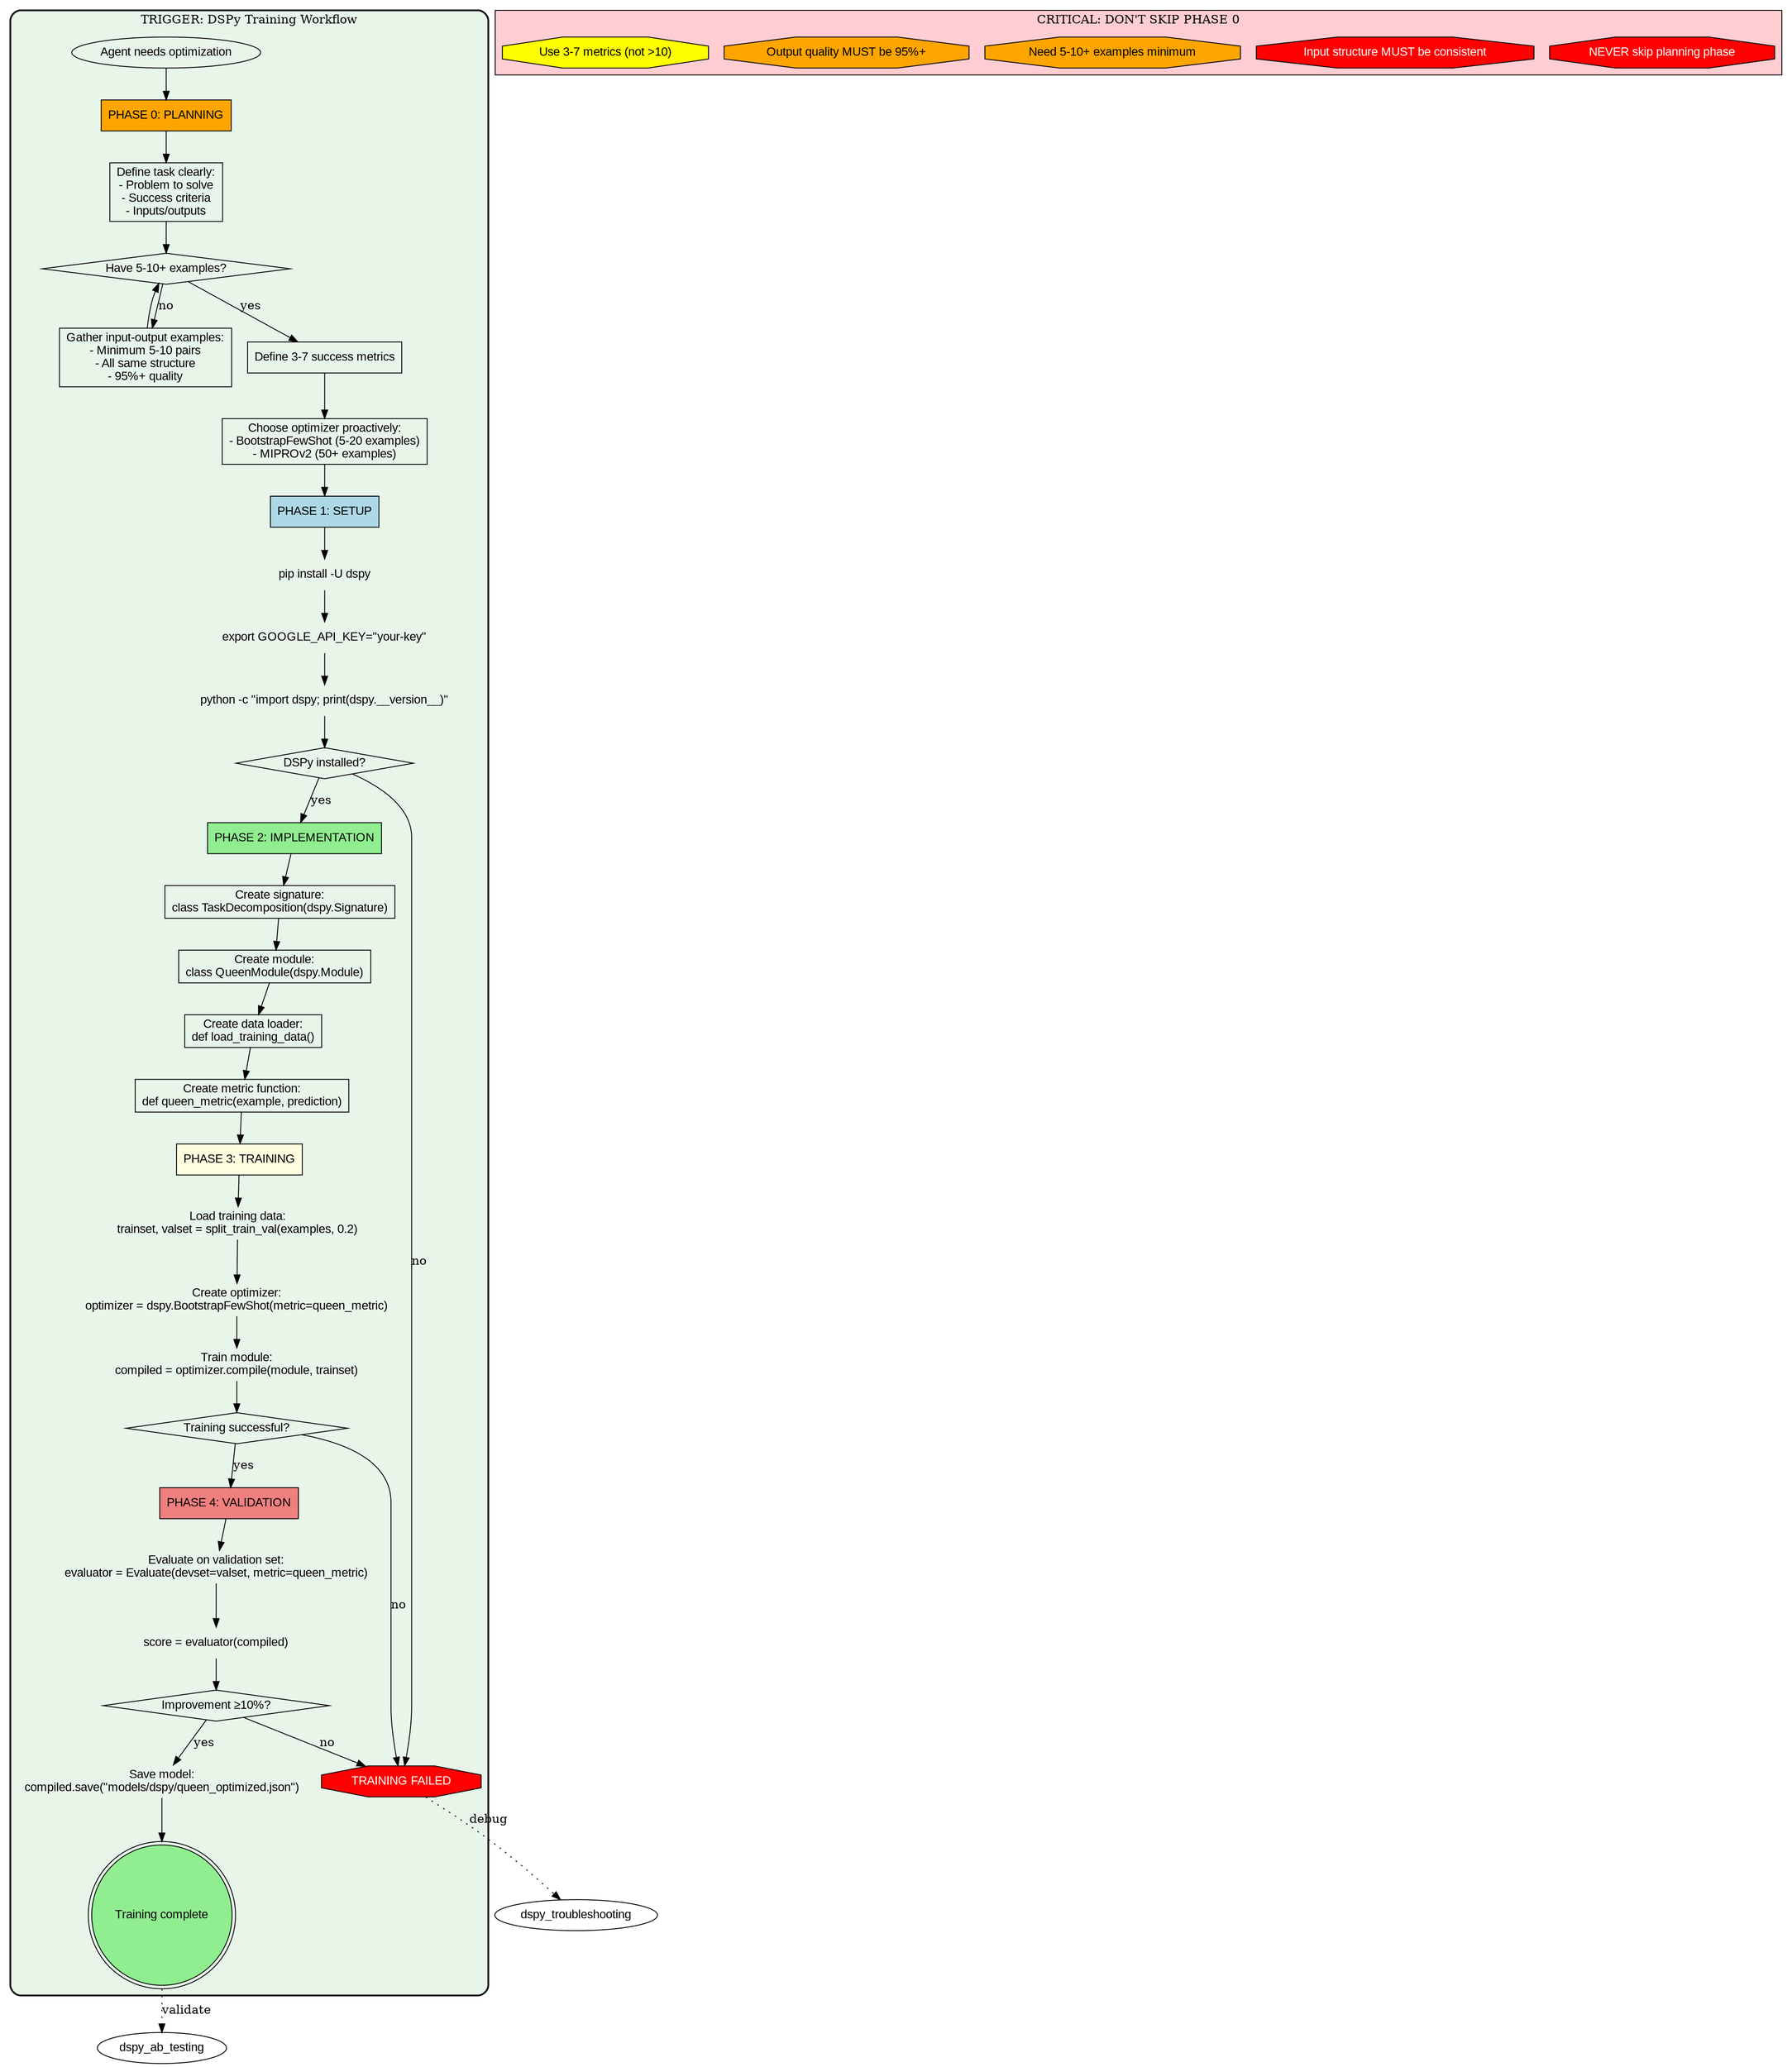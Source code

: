 digraph DSPY_TRAINING_WORKFLOW {
    // TRIGGER: Starting DSPy agent optimization
    // USE WHEN:
    //   - New agent needs optimization
    //   - Agent quality below 80%
    //   - Have 5-10+ training examples ready

    rankdir=TB;
    node [fontname="Arial"];

    subgraph cluster_dspy_training {
        label="TRIGGER: DSPy Training Workflow";
        style="rounded,bold";
        bgcolor="#e8f5e9";

        // Entry
        "Agent needs optimization" [shape=ellipse];

        // Phase 0: Planning (CRITICAL - BEFORE CODE)
        "PHASE 0: PLANNING" [shape=box, style=filled, fillcolor=orange];
        "Define task clearly:\n- Problem to solve\n- Success criteria\n- Inputs/outputs" [shape=box];
        "Have 5-10+ examples?" [shape=diamond];
        "Gather input-output examples:\n- Minimum 5-10 pairs\n- All same structure\n- 95%+ quality" [shape=box];
        "Define 3-7 success metrics" [shape=box];
        "Choose optimizer proactively:\n- BootstrapFewShot (5-20 examples)\n- MIPROv2 (50+ examples)" [shape=box];

        // Phase 1: Setup
        "PHASE 1: SETUP" [shape=box, style=filled, fillcolor=lightblue];
        "pip install -U dspy" [shape=plaintext];
        "export GOOGLE_API_KEY=\"your-key\"" [shape=plaintext];
        "python -c \"import dspy; print(dspy.__version__)\"" [shape=plaintext];
        "DSPy installed?" [shape=diamond];

        // Phase 2: Implementation
        "PHASE 2: IMPLEMENTATION" [shape=box, style=filled, fillcolor=lightgreen];
        "Create signature:\nclass TaskDecomposition(dspy.Signature)" [shape=box];
        "Create module:\nclass QueenModule(dspy.Module)" [shape=box];
        "Create data loader:\ndef load_training_data()" [shape=box];
        "Create metric function:\ndef queen_metric(example, prediction)" [shape=box];

        // Phase 3: Training
        "PHASE 3: TRAINING" [shape=box, style=filled, fillcolor=lightyellow];
        "Load training data:\ntrainset, valset = split_train_val(examples, 0.2)" [shape=plaintext];
        "Create optimizer:\noptimizer = dspy.BootstrapFewShot(metric=queen_metric)" [shape=plaintext];
        "Train module:\ncompiled = optimizer.compile(module, trainset)" [shape=plaintext];
        "Training successful?" [shape=diamond];

        // Phase 4: Validation
        "PHASE 4: VALIDATION" [shape=box, style=filled, fillcolor=lightcoral];
        "Evaluate on validation set:\nevaluator = Evaluate(devset=valset, metric=queen_metric)" [shape=plaintext];
        "score = evaluator(compiled)" [shape=plaintext];
        "Improvement ≥10%?" [shape=diamond];
        "Save model:\ncompiled.save(\"models/dspy/queen_optimized.json\")" [shape=plaintext];

        "Training complete" [shape=doublecircle, style=filled, fillcolor=lightgreen];
        "TRAINING FAILED" [shape=octagon, style=filled, fillcolor=red, fontcolor=white];

        // Flow
        "Agent needs optimization" -> "PHASE 0: PLANNING";
        "PHASE 0: PLANNING" -> "Define task clearly:\n- Problem to solve\n- Success criteria\n- Inputs/outputs";
        "Define task clearly:\n- Problem to solve\n- Success criteria\n- Inputs/outputs" -> "Have 5-10+ examples?";

        "Have 5-10+ examples?" -> "Define 3-7 success metrics" [label="yes"];
        "Have 5-10+ examples?" -> "Gather input-output examples:\n- Minimum 5-10 pairs\n- All same structure\n- 95%+ quality" [label="no"];
        "Gather input-output examples:\n- Minimum 5-10 pairs\n- All same structure\n- 95%+ quality" -> "Have 5-10+ examples?";

        "Define 3-7 success metrics" -> "Choose optimizer proactively:\n- BootstrapFewShot (5-20 examples)\n- MIPROv2 (50+ examples)";
        "Choose optimizer proactively:\n- BootstrapFewShot (5-20 examples)\n- MIPROv2 (50+ examples)" -> "PHASE 1: SETUP";

        // Setup
        "PHASE 1: SETUP" -> "pip install -U dspy";
        "pip install -U dspy" -> "export GOOGLE_API_KEY=\"your-key\"";
        "export GOOGLE_API_KEY=\"your-key\"" -> "python -c \"import dspy; print(dspy.__version__)\"";
        "python -c \"import dspy; print(dspy.__version__)\"" -> "DSPy installed?";
        "DSPy installed?" -> "PHASE 2: IMPLEMENTATION" [label="yes"];
        "DSPy installed?" -> "TRAINING FAILED" [label="no"];

        // Implementation
        "PHASE 2: IMPLEMENTATION" -> "Create signature:\nclass TaskDecomposition(dspy.Signature)";
        "Create signature:\nclass TaskDecomposition(dspy.Signature)" -> "Create module:\nclass QueenModule(dspy.Module)";
        "Create module:\nclass QueenModule(dspy.Module)" -> "Create data loader:\ndef load_training_data()";
        "Create data loader:\ndef load_training_data()" -> "Create metric function:\ndef queen_metric(example, prediction)";
        "Create metric function:\ndef queen_metric(example, prediction)" -> "PHASE 3: TRAINING";

        // Training
        "PHASE 3: TRAINING" -> "Load training data:\ntrainset, valset = split_train_val(examples, 0.2)";
        "Load training data:\ntrainset, valset = split_train_val(examples, 0.2)" -> "Create optimizer:\noptimizer = dspy.BootstrapFewShot(metric=queen_metric)";
        "Create optimizer:\noptimizer = dspy.BootstrapFewShot(metric=queen_metric)" -> "Train module:\ncompiled = optimizer.compile(module, trainset)";
        "Train module:\ncompiled = optimizer.compile(module, trainset)" -> "Training successful?";
        "Training successful?" -> "PHASE 4: VALIDATION" [label="yes"];
        "Training successful?" -> "TRAINING FAILED" [label="no"];

        // Validation
        "PHASE 4: VALIDATION" -> "Evaluate on validation set:\nevaluator = Evaluate(devset=valset, metric=queen_metric)";
        "Evaluate on validation set:\nevaluator = Evaluate(devset=valset, metric=queen_metric)" -> "score = evaluator(compiled)";
        "score = evaluator(compiled)" -> "Improvement ≥10%?";
        "Improvement ≥10%?" -> "Save model:\ncompiled.save(\"models/dspy/queen_optimized.json\")" [label="yes"];
        "Improvement ≥10%?" -> "TRAINING FAILED" [label="no"];
        "Save model:\ncompiled.save(\"models/dspy/queen_optimized.json\")" -> "Training complete";
    }

    // Critical warnings
    subgraph cluster_warnings {
        label="CRITICAL: DON'T SKIP PHASE 0";
        bgcolor="#ffcdd2";

        "NEVER skip planning phase" [shape=octagon, style=filled, fillcolor=red, fontcolor=white];
        "Input structure MUST be consistent" [shape=octagon, style=filled, fillcolor=red, fontcolor=white];
        "Need 5-10+ examples minimum" [shape=octagon, style=filled, fillcolor=orange];
        "Output quality MUST be 95%+" [shape=octagon, style=filled, fillcolor=orange];
        "Use 3-7 metrics (not >10)" [shape=octagon, style=filled, fillcolor=yellow];
    }

    // External connections
    "TRAINING FAILED" -> dspy_troubleshooting [label="debug", style=dotted];
    "Training complete" -> dspy_ab_testing [label="validate", style=dotted];
}
